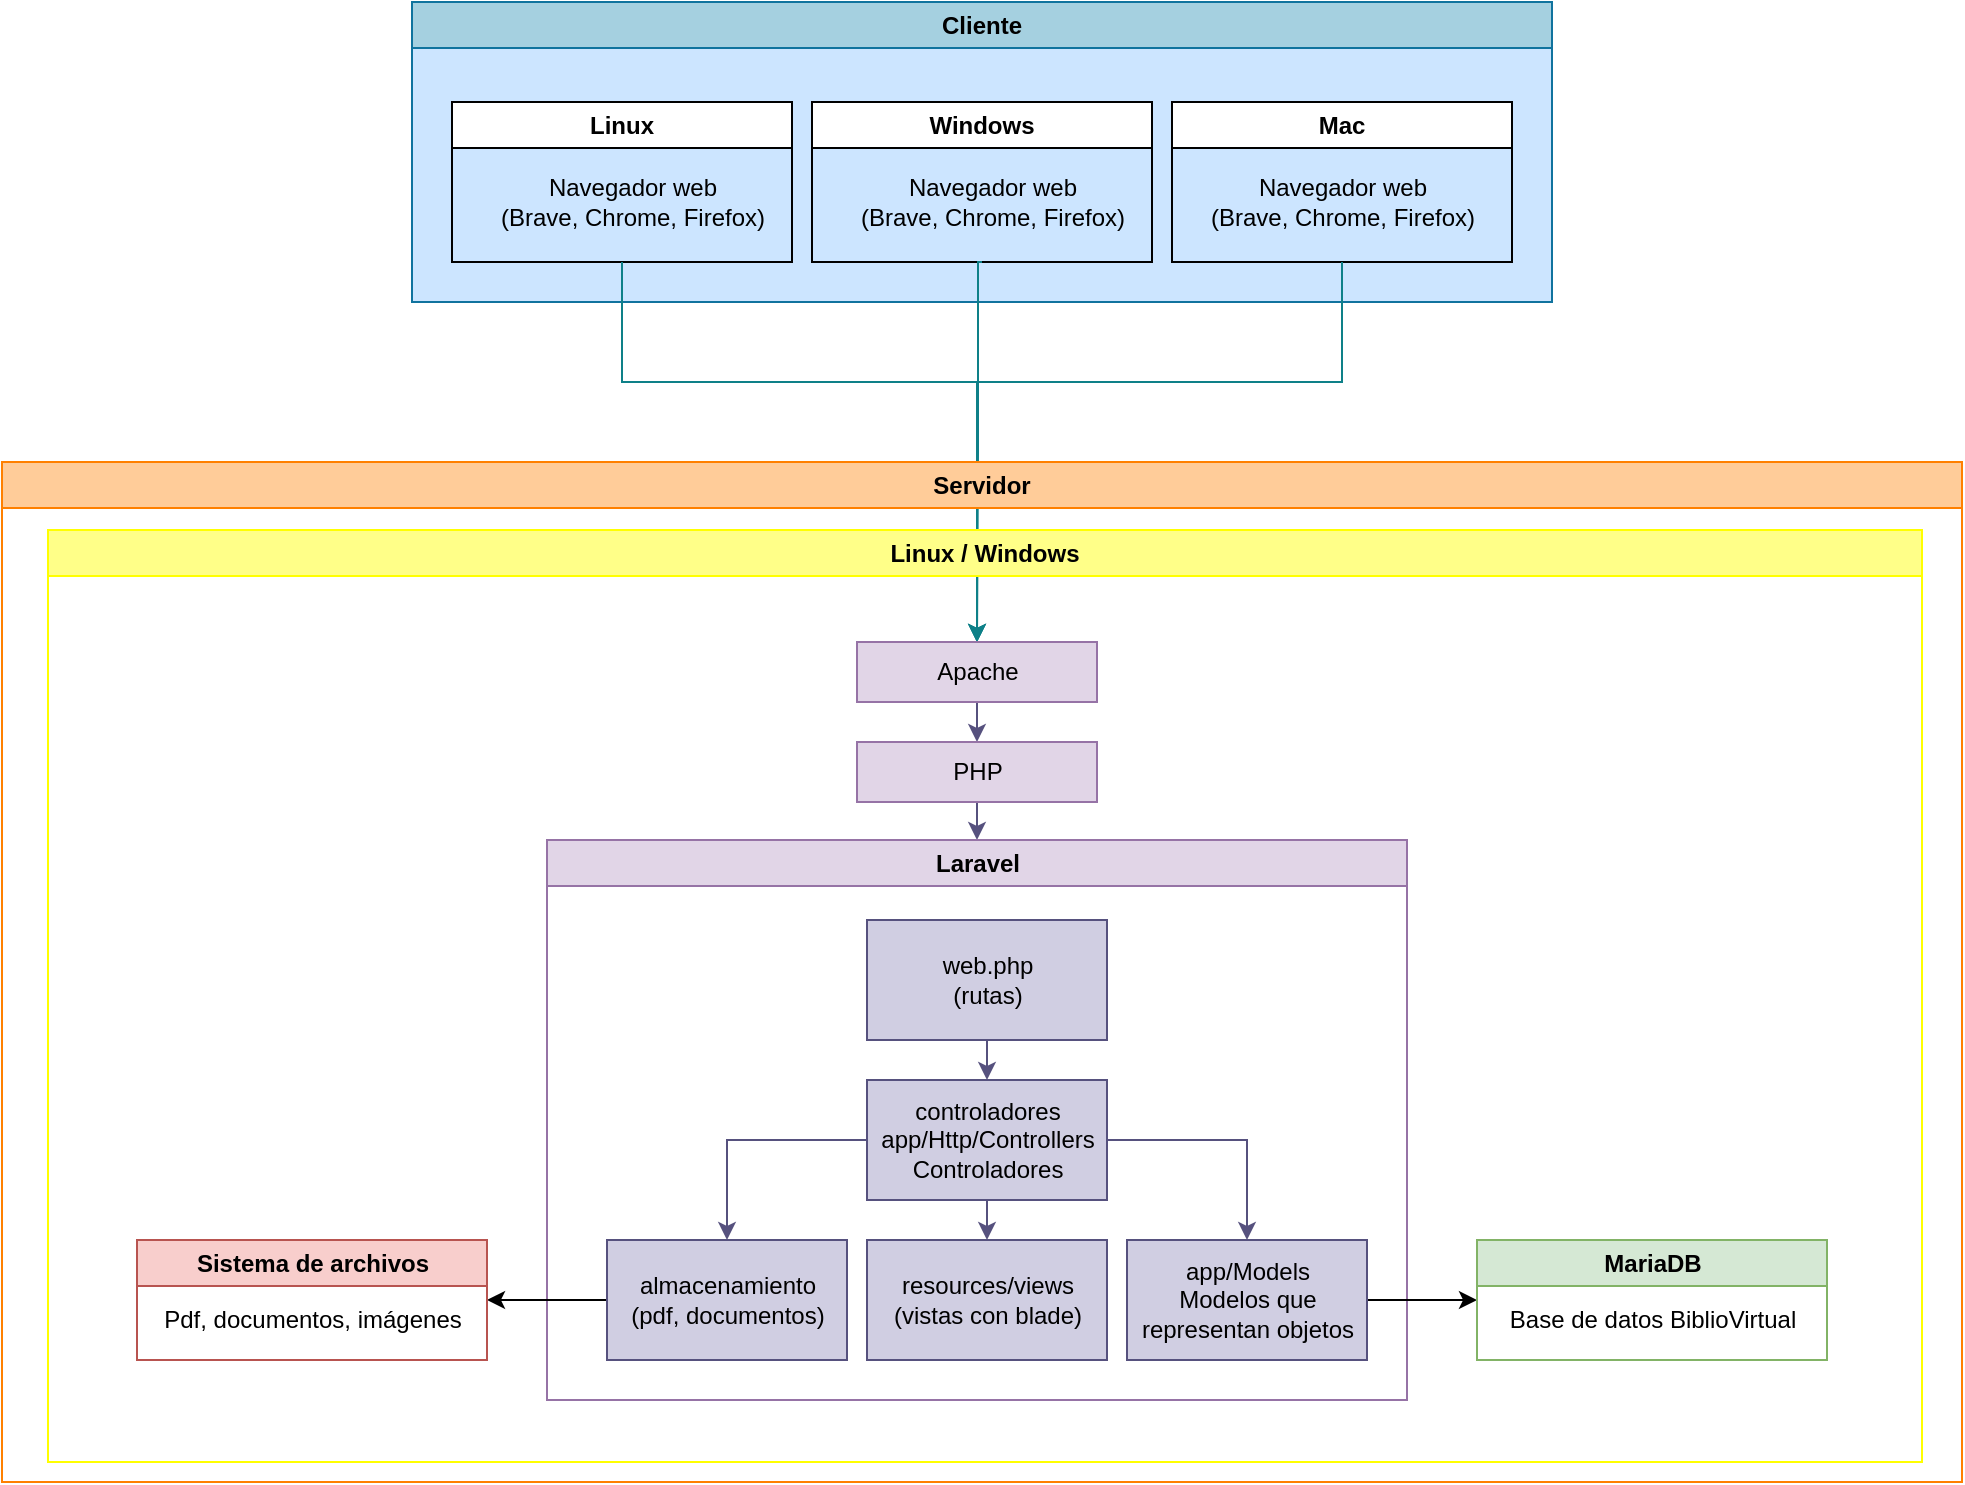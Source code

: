<mxfile version="28.1.2">
  <diagram name="Página-1" id="eSxTKsYMub-KP-8VENMd">
    <mxGraphModel dx="2505" dy="1005" grid="1" gridSize="10" guides="1" tooltips="1" connect="1" arrows="1" fold="1" page="1" pageScale="1" pageWidth="827" pageHeight="1169" math="0" shadow="0">
      <root>
        <mxCell id="0" />
        <mxCell id="1" parent="0" />
        <mxCell id="2Hda-BlxDIdxFAV4-uLy-49" value="" style="group;fillColor=#cce5ff;strokeColor=#36393d;" vertex="1" connectable="0" parent="1">
          <mxGeometry x="175" y="100" width="570" height="150" as="geometry" />
        </mxCell>
        <mxCell id="2Hda-BlxDIdxFAV4-uLy-3" value="Windows" style="swimlane;whiteSpace=wrap;html=1;" vertex="1" parent="2Hda-BlxDIdxFAV4-uLy-49">
          <mxGeometry x="200" y="50" width="170" height="80" as="geometry" />
        </mxCell>
        <mxCell id="2Hda-BlxDIdxFAV4-uLy-4" value="Navegador web&lt;div&gt;(&lt;span style=&quot;background-color: transparent; color: light-dark(rgb(0, 0, 0), rgb(255, 255, 255));&quot;&gt;Brave,&amp;nbsp;&lt;/span&gt;&lt;span style=&quot;background-color: transparent; color: light-dark(rgb(0, 0, 0), rgb(255, 255, 255));&quot;&gt;Chrome, Firefox)&lt;/span&gt;&lt;/div&gt;" style="text;html=1;align=center;verticalAlign=middle;resizable=0;points=[];autosize=1;strokeColor=none;fillColor=none;" vertex="1" parent="2Hda-BlxDIdxFAV4-uLy-3">
          <mxGeometry x="10" y="30" width="160" height="40" as="geometry" />
        </mxCell>
        <mxCell id="2Hda-BlxDIdxFAV4-uLy-9" value="Linux" style="swimlane;whiteSpace=wrap;html=1;" vertex="1" parent="2Hda-BlxDIdxFAV4-uLy-49">
          <mxGeometry x="20" y="50" width="170" height="80" as="geometry" />
        </mxCell>
        <mxCell id="2Hda-BlxDIdxFAV4-uLy-10" value="Navegador web&lt;div&gt;(&lt;span style=&quot;background-color: transparent; color: light-dark(rgb(0, 0, 0), rgb(255, 255, 255));&quot;&gt;Brave,&amp;nbsp;&lt;/span&gt;&lt;span style=&quot;background-color: transparent; color: light-dark(rgb(0, 0, 0), rgb(255, 255, 255));&quot;&gt;Chrome, Firefox)&lt;/span&gt;&lt;/div&gt;" style="text;html=1;align=center;verticalAlign=middle;resizable=0;points=[];autosize=1;strokeColor=none;fillColor=none;" vertex="1" parent="2Hda-BlxDIdxFAV4-uLy-9">
          <mxGeometry x="10" y="30" width="160" height="40" as="geometry" />
        </mxCell>
        <mxCell id="2Hda-BlxDIdxFAV4-uLy-11" value="Mac" style="swimlane;whiteSpace=wrap;html=1;" vertex="1" parent="2Hda-BlxDIdxFAV4-uLy-49">
          <mxGeometry x="380" y="50" width="170" height="80" as="geometry" />
        </mxCell>
        <mxCell id="2Hda-BlxDIdxFAV4-uLy-12" value="Navegador web&lt;div&gt;(&lt;span style=&quot;background-color: transparent; color: light-dark(rgb(0, 0, 0), rgb(255, 255, 255));&quot;&gt;Brave,&amp;nbsp;&lt;/span&gt;&lt;span style=&quot;background-color: transparent; color: light-dark(rgb(0, 0, 0), rgb(255, 255, 255));&quot;&gt;Chrome, Firefox)&lt;/span&gt;&lt;/div&gt;" style="text;html=1;align=center;verticalAlign=middle;resizable=0;points=[];autosize=1;strokeColor=none;fillColor=none;" vertex="1" parent="2Hda-BlxDIdxFAV4-uLy-11">
          <mxGeometry x="5" y="30" width="160" height="40" as="geometry" />
        </mxCell>
        <mxCell id="2Hda-BlxDIdxFAV4-uLy-13" value="Cliente" style="swimlane;whiteSpace=wrap;html=1;fillColor=#A5D0E0;strokeColor=#10739e;" vertex="1" parent="2Hda-BlxDIdxFAV4-uLy-49">
          <mxGeometry width="570" height="150" as="geometry" />
        </mxCell>
        <mxCell id="2Hda-BlxDIdxFAV4-uLy-45" style="edgeStyle=orthogonalEdgeStyle;rounded=0;orthogonalLoop=1;jettySize=auto;html=1;exitX=0.5;exitY=1;exitDx=0;exitDy=0;entryX=0.5;entryY=0;entryDx=0;entryDy=0;fillColor=#b0e3e6;strokeColor=#0e8088;" edge="1" parent="1" source="2Hda-BlxDIdxFAV4-uLy-9" target="2Hda-BlxDIdxFAV4-uLy-20">
          <mxGeometry relative="1" as="geometry">
            <mxPoint x="320" y="310" as="targetPoint" />
            <Array as="points">
              <mxPoint x="280" y="290" />
              <mxPoint x="458" y="290" />
            </Array>
          </mxGeometry>
        </mxCell>
        <mxCell id="2Hda-BlxDIdxFAV4-uLy-46" style="edgeStyle=orthogonalEdgeStyle;rounded=0;orthogonalLoop=1;jettySize=auto;html=1;exitX=0.5;exitY=1;exitDx=0;exitDy=0;entryX=0.5;entryY=0;entryDx=0;entryDy=0;fillColor=#b0e3e6;strokeColor=#0e8088;" edge="1" parent="1" source="2Hda-BlxDIdxFAV4-uLy-3" target="2Hda-BlxDIdxFAV4-uLy-20">
          <mxGeometry relative="1" as="geometry">
            <Array as="points">
              <mxPoint x="458" y="230" />
              <mxPoint x="458" y="325" />
              <mxPoint x="458" y="325" />
            </Array>
          </mxGeometry>
        </mxCell>
        <mxCell id="2Hda-BlxDIdxFAV4-uLy-48" style="edgeStyle=orthogonalEdgeStyle;rounded=0;orthogonalLoop=1;jettySize=auto;html=1;exitX=0.5;exitY=1;exitDx=0;exitDy=0;entryX=0.5;entryY=0;entryDx=0;entryDy=0;fillColor=#b0e3e6;strokeColor=#0e8088;" edge="1" parent="1" source="2Hda-BlxDIdxFAV4-uLy-11" target="2Hda-BlxDIdxFAV4-uLy-20">
          <mxGeometry relative="1" as="geometry">
            <Array as="points">
              <mxPoint x="640" y="290" />
              <mxPoint x="458" y="290" />
            </Array>
          </mxGeometry>
        </mxCell>
        <mxCell id="2Hda-BlxDIdxFAV4-uLy-15" value="Servidor" style="swimlane;whiteSpace=wrap;html=1;fillColor=#ffcc99;strokeColor=#FF8000;" vertex="1" parent="1">
          <mxGeometry x="-30" y="330" width="980" height="510" as="geometry" />
        </mxCell>
        <mxCell id="2Hda-BlxDIdxFAV4-uLy-16" value="Linux / Windows" style="swimlane;whiteSpace=wrap;html=1;fillColor=#ffff88;strokeColor=#FFFF00;" vertex="1" parent="2Hda-BlxDIdxFAV4-uLy-15">
          <mxGeometry x="23" y="34" width="937" height="466" as="geometry" />
        </mxCell>
        <mxCell id="2Hda-BlxDIdxFAV4-uLy-44" value="" style="group" vertex="1" connectable="0" parent="2Hda-BlxDIdxFAV4-uLy-16">
          <mxGeometry x="44.5" y="56" width="845" height="379" as="geometry" />
        </mxCell>
        <mxCell id="2Hda-BlxDIdxFAV4-uLy-34" style="edgeStyle=orthogonalEdgeStyle;rounded=0;orthogonalLoop=1;jettySize=auto;html=1;exitX=0.5;exitY=1;exitDx=0;exitDy=0;entryX=0.5;entryY=0;entryDx=0;entryDy=0;fillColor=#d0cee2;strokeColor=#56517e;" edge="1" parent="2Hda-BlxDIdxFAV4-uLy-44" source="2Hda-BlxDIdxFAV4-uLy-20" target="2Hda-BlxDIdxFAV4-uLy-22">
          <mxGeometry relative="1" as="geometry" />
        </mxCell>
        <mxCell id="2Hda-BlxDIdxFAV4-uLy-20" value="Apache" style="rounded=0;whiteSpace=wrap;html=1;fillColor=#e1d5e7;strokeColor=#9673a6;" vertex="1" parent="2Hda-BlxDIdxFAV4-uLy-44">
          <mxGeometry x="360" width="120" height="30" as="geometry" />
        </mxCell>
        <mxCell id="2Hda-BlxDIdxFAV4-uLy-35" style="edgeStyle=orthogonalEdgeStyle;rounded=0;orthogonalLoop=1;jettySize=auto;html=1;exitX=0.5;exitY=1;exitDx=0;exitDy=0;entryX=0.5;entryY=0;entryDx=0;entryDy=0;fillColor=#d0cee2;strokeColor=#56517e;" edge="1" parent="2Hda-BlxDIdxFAV4-uLy-44" source="2Hda-BlxDIdxFAV4-uLy-22" target="2Hda-BlxDIdxFAV4-uLy-23">
          <mxGeometry relative="1" as="geometry" />
        </mxCell>
        <mxCell id="2Hda-BlxDIdxFAV4-uLy-22" value="PHP" style="rounded=0;whiteSpace=wrap;html=1;fillColor=#e1d5e7;strokeColor=#9673a6;" vertex="1" parent="2Hda-BlxDIdxFAV4-uLy-44">
          <mxGeometry x="360" y="50" width="120" height="30" as="geometry" />
        </mxCell>
        <mxCell id="2Hda-BlxDIdxFAV4-uLy-23" value="Laravel" style="swimlane;whiteSpace=wrap;html=1;fillColor=#e1d5e7;strokeColor=#9673a6;" vertex="1" parent="2Hda-BlxDIdxFAV4-uLy-44">
          <mxGeometry x="205" y="99" width="430" height="280" as="geometry" />
        </mxCell>
        <mxCell id="2Hda-BlxDIdxFAV4-uLy-30" style="edgeStyle=orthogonalEdgeStyle;rounded=0;orthogonalLoop=1;jettySize=auto;html=1;exitX=0.5;exitY=1;exitDx=0;exitDy=0;entryX=0.5;entryY=0;entryDx=0;entryDy=0;fillColor=#d0cee2;strokeColor=#56517e;" edge="1" parent="2Hda-BlxDIdxFAV4-uLy-44" source="2Hda-BlxDIdxFAV4-uLy-25" target="2Hda-BlxDIdxFAV4-uLy-26">
          <mxGeometry relative="1" as="geometry" />
        </mxCell>
        <mxCell id="2Hda-BlxDIdxFAV4-uLy-25" value="web.php&lt;div&gt;(rutas)&lt;/div&gt;" style="rounded=0;whiteSpace=wrap;html=1;fillColor=#d0cee2;strokeColor=#56517e;" vertex="1" parent="2Hda-BlxDIdxFAV4-uLy-44">
          <mxGeometry x="365" y="139" width="120" height="60" as="geometry" />
        </mxCell>
        <mxCell id="2Hda-BlxDIdxFAV4-uLy-31" style="edgeStyle=orthogonalEdgeStyle;rounded=0;orthogonalLoop=1;jettySize=auto;html=1;exitX=0;exitY=0.5;exitDx=0;exitDy=0;entryX=0.5;entryY=0;entryDx=0;entryDy=0;fillColor=#d0cee2;strokeColor=#56517e;" edge="1" parent="2Hda-BlxDIdxFAV4-uLy-44" source="2Hda-BlxDIdxFAV4-uLy-26" target="2Hda-BlxDIdxFAV4-uLy-27">
          <mxGeometry relative="1" as="geometry" />
        </mxCell>
        <mxCell id="2Hda-BlxDIdxFAV4-uLy-32" style="edgeStyle=orthogonalEdgeStyle;rounded=0;orthogonalLoop=1;jettySize=auto;html=1;exitX=1;exitY=0.5;exitDx=0;exitDy=0;entryX=0.5;entryY=0;entryDx=0;entryDy=0;fillColor=#d0cee2;strokeColor=#56517e;" edge="1" parent="2Hda-BlxDIdxFAV4-uLy-44" source="2Hda-BlxDIdxFAV4-uLy-26" target="2Hda-BlxDIdxFAV4-uLy-29">
          <mxGeometry relative="1" as="geometry" />
        </mxCell>
        <mxCell id="2Hda-BlxDIdxFAV4-uLy-33" style="edgeStyle=orthogonalEdgeStyle;rounded=0;orthogonalLoop=1;jettySize=auto;html=1;exitX=0.5;exitY=1;exitDx=0;exitDy=0;entryX=0.5;entryY=0;entryDx=0;entryDy=0;fillColor=#d0cee2;strokeColor=#56517e;" edge="1" parent="2Hda-BlxDIdxFAV4-uLy-44" source="2Hda-BlxDIdxFAV4-uLy-26" target="2Hda-BlxDIdxFAV4-uLy-28">
          <mxGeometry relative="1" as="geometry" />
        </mxCell>
        <mxCell id="2Hda-BlxDIdxFAV4-uLy-26" value="controladores&lt;div&gt;app/Http/Controllers&lt;/div&gt;&lt;div&gt;Controladores&lt;/div&gt;" style="rounded=0;whiteSpace=wrap;html=1;fillColor=#d0cee2;strokeColor=#56517e;" vertex="1" parent="2Hda-BlxDIdxFAV4-uLy-44">
          <mxGeometry x="365" y="219" width="120" height="60" as="geometry" />
        </mxCell>
        <mxCell id="2Hda-BlxDIdxFAV4-uLy-39" style="edgeStyle=orthogonalEdgeStyle;rounded=0;orthogonalLoop=1;jettySize=auto;html=1;exitX=0;exitY=0.5;exitDx=0;exitDy=0;entryX=1;entryY=0.5;entryDx=0;entryDy=0;" edge="1" parent="2Hda-BlxDIdxFAV4-uLy-44" source="2Hda-BlxDIdxFAV4-uLy-27" target="2Hda-BlxDIdxFAV4-uLy-37">
          <mxGeometry relative="1" as="geometry" />
        </mxCell>
        <mxCell id="2Hda-BlxDIdxFAV4-uLy-27" value="almacenamiento&lt;div&gt;(pdf, documentos)&lt;/div&gt;" style="rounded=0;whiteSpace=wrap;html=1;fillColor=#d0cee2;strokeColor=#56517e;" vertex="1" parent="2Hda-BlxDIdxFAV4-uLy-44">
          <mxGeometry x="235" y="299" width="120" height="60" as="geometry" />
        </mxCell>
        <mxCell id="2Hda-BlxDIdxFAV4-uLy-28" value="resources/views&lt;div&gt;(vistas con blade)&lt;/div&gt;" style="rounded=0;whiteSpace=wrap;html=1;fillColor=#d0cee2;strokeColor=#56517e;" vertex="1" parent="2Hda-BlxDIdxFAV4-uLy-44">
          <mxGeometry x="365" y="299" width="120" height="60" as="geometry" />
        </mxCell>
        <mxCell id="2Hda-BlxDIdxFAV4-uLy-43" style="edgeStyle=orthogonalEdgeStyle;rounded=0;orthogonalLoop=1;jettySize=auto;html=1;exitX=1;exitY=0.5;exitDx=0;exitDy=0;entryX=0;entryY=0.5;entryDx=0;entryDy=0;" edge="1" parent="2Hda-BlxDIdxFAV4-uLy-44" source="2Hda-BlxDIdxFAV4-uLy-29" target="2Hda-BlxDIdxFAV4-uLy-41">
          <mxGeometry relative="1" as="geometry" />
        </mxCell>
        <mxCell id="2Hda-BlxDIdxFAV4-uLy-29" value="app/Models&lt;div&gt;Modelos que representan objetos&lt;/div&gt;" style="rounded=0;whiteSpace=wrap;html=1;fillColor=#d0cee2;strokeColor=#56517e;" vertex="1" parent="2Hda-BlxDIdxFAV4-uLy-44">
          <mxGeometry x="495" y="299" width="120" height="60" as="geometry" />
        </mxCell>
        <mxCell id="2Hda-BlxDIdxFAV4-uLy-37" value="Sistema de archivos" style="swimlane;whiteSpace=wrap;html=1;fillColor=#f8cecc;strokeColor=#b85450;" vertex="1" parent="2Hda-BlxDIdxFAV4-uLy-44">
          <mxGeometry y="299" width="175" height="60" as="geometry" />
        </mxCell>
        <mxCell id="2Hda-BlxDIdxFAV4-uLy-38" value="Pdf, documentos, imágenes" style="text;html=1;align=center;verticalAlign=middle;resizable=0;points=[];autosize=1;strokeColor=none;fillColor=none;" vertex="1" parent="2Hda-BlxDIdxFAV4-uLy-37">
          <mxGeometry x="2" y="25" width="170" height="30" as="geometry" />
        </mxCell>
        <mxCell id="2Hda-BlxDIdxFAV4-uLy-41" value="MariaDB" style="swimlane;whiteSpace=wrap;html=1;fillColor=#d5e8d4;strokeColor=#82b366;" vertex="1" parent="2Hda-BlxDIdxFAV4-uLy-44">
          <mxGeometry x="670" y="299" width="175" height="60" as="geometry" />
        </mxCell>
        <mxCell id="2Hda-BlxDIdxFAV4-uLy-42" value="Base de datos BiblioVirtual" style="text;html=1;align=center;verticalAlign=middle;resizable=0;points=[];autosize=1;strokeColor=none;fillColor=none;" vertex="1" parent="2Hda-BlxDIdxFAV4-uLy-41">
          <mxGeometry x="2" y="25" width="170" height="30" as="geometry" />
        </mxCell>
      </root>
    </mxGraphModel>
  </diagram>
</mxfile>
